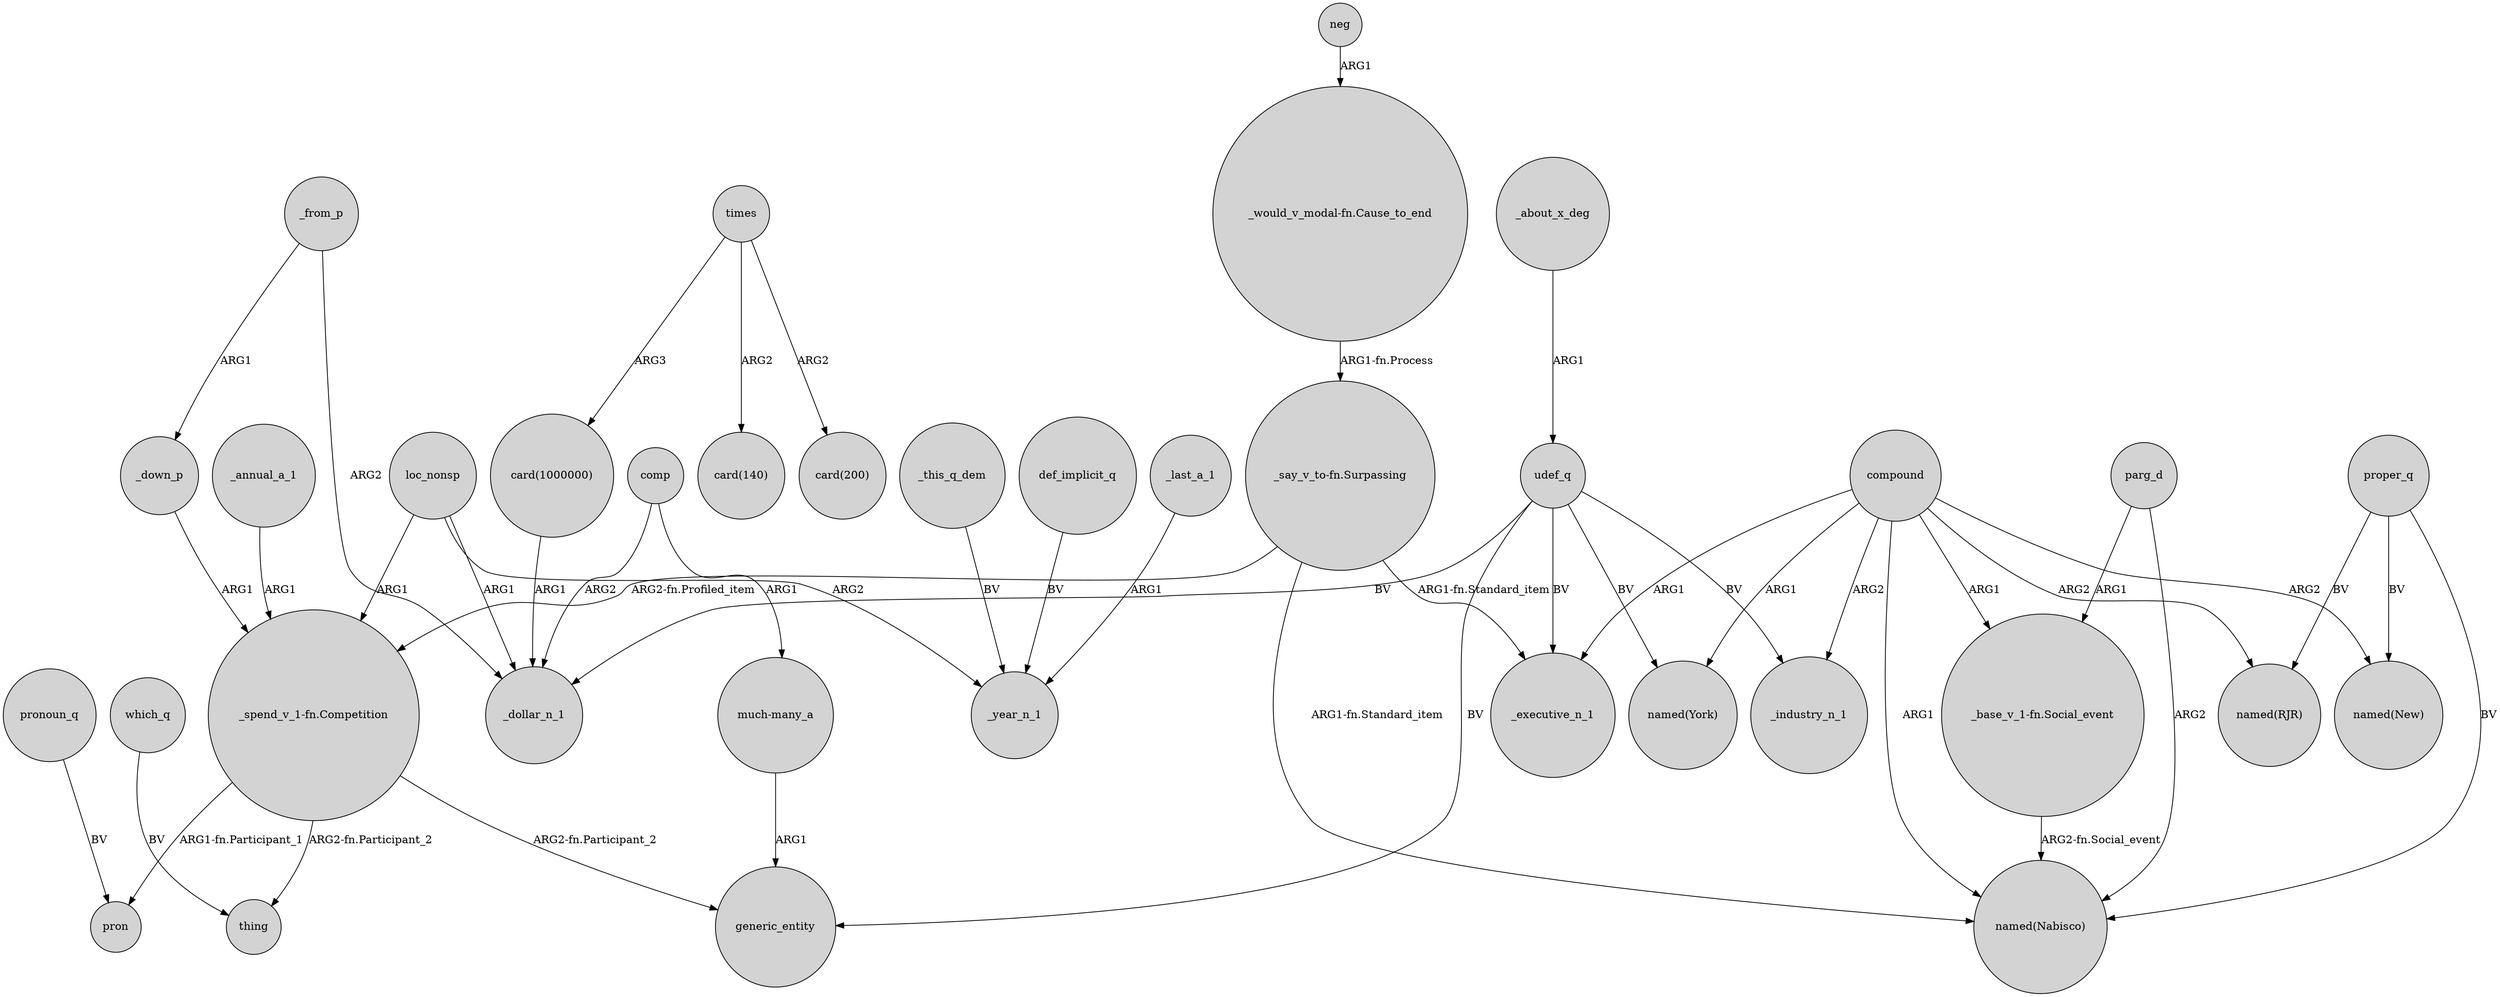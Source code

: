 digraph {
	node [shape=circle style=filled]
	"_spend_v_1-fn.Competition" -> generic_entity [label="ARG2-fn.Participant_2"]
	loc_nonsp -> _dollar_n_1 [label=ARG1]
	compound -> _industry_n_1 [label=ARG2]
	proper_q -> "named(RJR)" [label=BV]
	comp -> _dollar_n_1 [label=ARG2]
	parg_d -> "named(Nabisco)" [label=ARG2]
	compound -> "named(New)" [label=ARG2]
	"_spend_v_1-fn.Competition" -> thing [label="ARG2-fn.Participant_2"]
	def_implicit_q -> _year_n_1 [label=BV]
	_annual_a_1 -> "_spend_v_1-fn.Competition" [label=ARG1]
	proper_q -> "named(New)" [label=BV]
	which_q -> thing [label=BV]
	times -> "card(1000000)" [label=ARG3]
	times -> "card(200)" [label=ARG2]
	"_say_v_to-fn.Surpassing" -> _executive_n_1 [label="ARG1-fn.Standard_item"]
	"_spend_v_1-fn.Competition" -> pron [label="ARG1-fn.Participant_1"]
	_down_p -> "_spend_v_1-fn.Competition" [label=ARG1]
	udef_q -> generic_entity [label=BV]
	loc_nonsp -> _year_n_1 [label=ARG2]
	_about_x_deg -> udef_q [label=ARG1]
	compound -> "named(RJR)" [label=ARG2]
	pronoun_q -> pron [label=BV]
	"_say_v_to-fn.Surpassing" -> "named(Nabisco)" [label="ARG1-fn.Standard_item"]
	_from_p -> _down_p [label=ARG1]
	udef_q -> _executive_n_1 [label=BV]
	comp -> "much-many_a" [label=ARG1]
	loc_nonsp -> "_spend_v_1-fn.Competition" [label=ARG1]
	"much-many_a" -> generic_entity [label=ARG1]
	_last_a_1 -> _year_n_1 [label=ARG1]
	udef_q -> _dollar_n_1 [label=BV]
	compound -> _executive_n_1 [label=ARG1]
	compound -> "_base_v_1-fn.Social_event" [label=ARG1]
	"card(1000000)" -> _dollar_n_1 [label=ARG1]
	udef_q -> "named(York)" [label=BV]
	_this_q_dem -> _year_n_1 [label=BV]
	"_would_v_modal-fn.Cause_to_end" -> "_say_v_to-fn.Surpassing" [label="ARG1-fn.Process"]
	"_base_v_1-fn.Social_event" -> "named(Nabisco)" [label="ARG2-fn.Social_event"]
	compound -> "named(Nabisco)" [label=ARG1]
	udef_q -> _industry_n_1 [label=BV]
	parg_d -> "_base_v_1-fn.Social_event" [label=ARG1]
	times -> "card(140)" [label=ARG2]
	neg -> "_would_v_modal-fn.Cause_to_end" [label=ARG1]
	compound -> "named(York)" [label=ARG1]
	"_say_v_to-fn.Surpassing" -> "_spend_v_1-fn.Competition" [label="ARG2-fn.Profiled_item"]
	proper_q -> "named(Nabisco)" [label=BV]
	_from_p -> _dollar_n_1 [label=ARG2]
}
